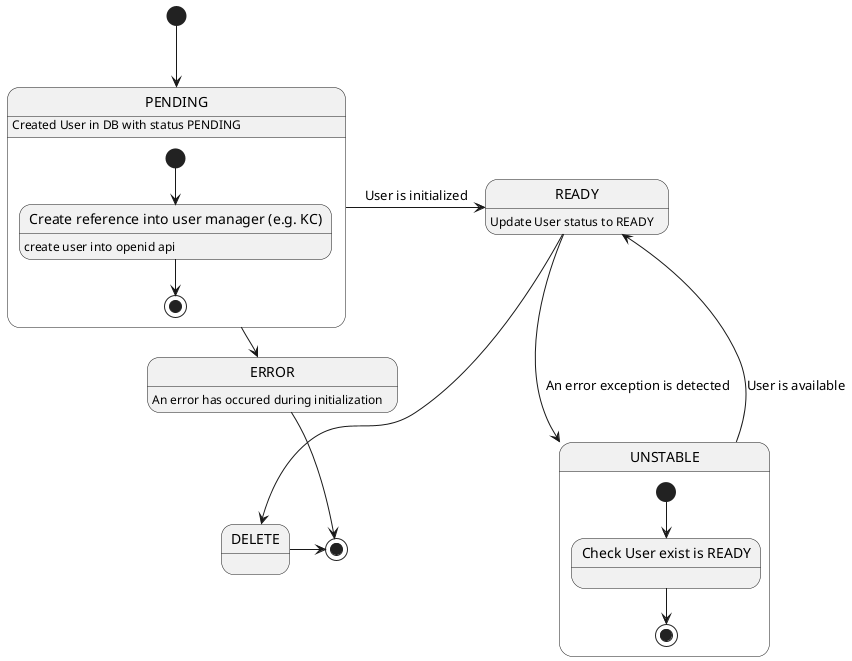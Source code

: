 @startuml
[*] --> PENDING
PENDING : Created User in DB with status PENDING
ERROR : An error has occured during initialization
state PENDING {
    state "Create reference into user manager (e.g. KC)" as createIntoUserManager : create user into openid api
    [*] --> createIntoUserManager
    createIntoUserManager --> [*]
}
ERROR -> [*]
PENDING -> READY : User is initialized
PENDING -> ERROR
READY : Update User status to READY
READY --> UNSTABLE : An error exception is detected
state UNSTABLE {
    state "Check User exist is READY" as checkUserManager
    [*] --> checkUserManager
    checkUserManager --> [*]
}
UNSTABLE -> READY : User is available
READY --> DELETE
DELETE -> [*]

@enduml